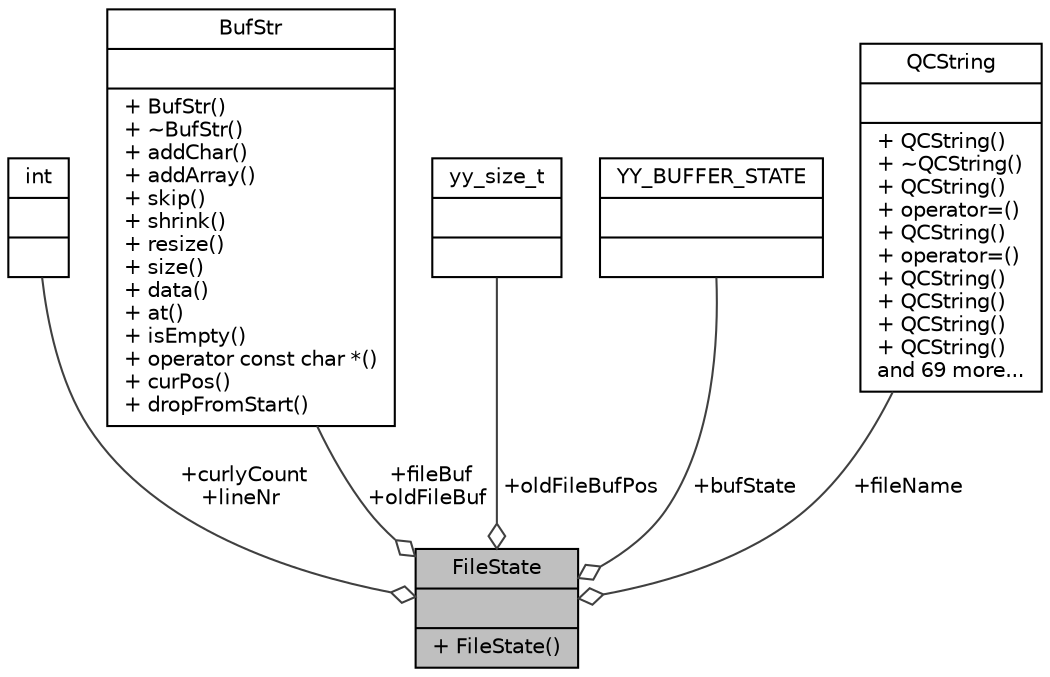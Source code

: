 digraph "FileState"
{
 // LATEX_PDF_SIZE
  edge [fontname="Helvetica",fontsize="10",labelfontname="Helvetica",labelfontsize="10"];
  node [fontname="Helvetica",fontsize="10",shape=record];
  Node1 [label="{FileState\n||+ FileState()\l}",height=0.2,width=0.4,color="black", fillcolor="grey75", style="filled", fontcolor="black",tooltip=" "];
  Node2 -> Node1 [color="grey25",fontsize="10",style="solid",label=" +curlyCount\n+lineNr" ,arrowhead="odiamond",fontname="Helvetica"];
  Node2 [label="{int\n||}",height=0.2,width=0.4,color="black", fillcolor="white", style="filled",URL="$classint.html",tooltip=" "];
  Node3 -> Node1 [color="grey25",fontsize="10",style="solid",label=" +fileBuf\n+oldFileBuf" ,arrowhead="odiamond",fontname="Helvetica"];
  Node3 [label="{BufStr\n||+ BufStr()\l+ ~BufStr()\l+ addChar()\l+ addArray()\l+ skip()\l+ shrink()\l+ resize()\l+ size()\l+ data()\l+ at()\l+ isEmpty()\l+ operator const char *()\l+ curPos()\l+ dropFromStart()\l}",height=0.2,width=0.4,color="black", fillcolor="white", style="filled",URL="$classBufStr.html",tooltip="Buffer used to store strings."];
  Node4 -> Node1 [color="grey25",fontsize="10",style="solid",label=" +oldFileBufPos" ,arrowhead="odiamond",fontname="Helvetica"];
  Node4 [label="{yy_size_t\n||}",height=0.2,width=0.4,color="black", fillcolor="white", style="filled",tooltip=" "];
  Node5 -> Node1 [color="grey25",fontsize="10",style="solid",label=" +bufState" ,arrowhead="odiamond",fontname="Helvetica"];
  Node5 [label="{YY_BUFFER_STATE\n||}",height=0.2,width=0.4,color="black", fillcolor="white", style="filled",tooltip=" "];
  Node6 -> Node1 [color="grey25",fontsize="10",style="solid",label=" +fileName" ,arrowhead="odiamond",fontname="Helvetica"];
  Node6 [label="{QCString\n||+ QCString()\l+ ~QCString()\l+ QCString()\l+ operator=()\l+ QCString()\l+ operator=()\l+ QCString()\l+ QCString()\l+ QCString()\l+ QCString()\land 69 more...\l}",height=0.2,width=0.4,color="black", fillcolor="white", style="filled",URL="$classQCString.html",tooltip=" "];
}
